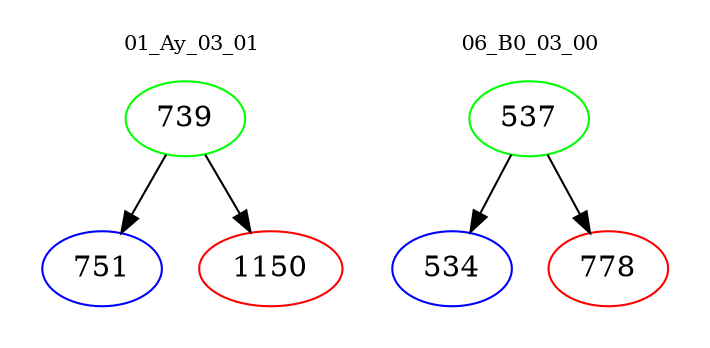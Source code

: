 digraph{
subgraph cluster_0 {
color = white
label = "01_Ay_03_01";
fontsize=10;
T0_739 [label="739", color="green"]
T0_739 -> T0_751 [color="black"]
T0_751 [label="751", color="blue"]
T0_739 -> T0_1150 [color="black"]
T0_1150 [label="1150", color="red"]
}
subgraph cluster_1 {
color = white
label = "06_B0_03_00";
fontsize=10;
T1_537 [label="537", color="green"]
T1_537 -> T1_534 [color="black"]
T1_534 [label="534", color="blue"]
T1_537 -> T1_778 [color="black"]
T1_778 [label="778", color="red"]
}
}
